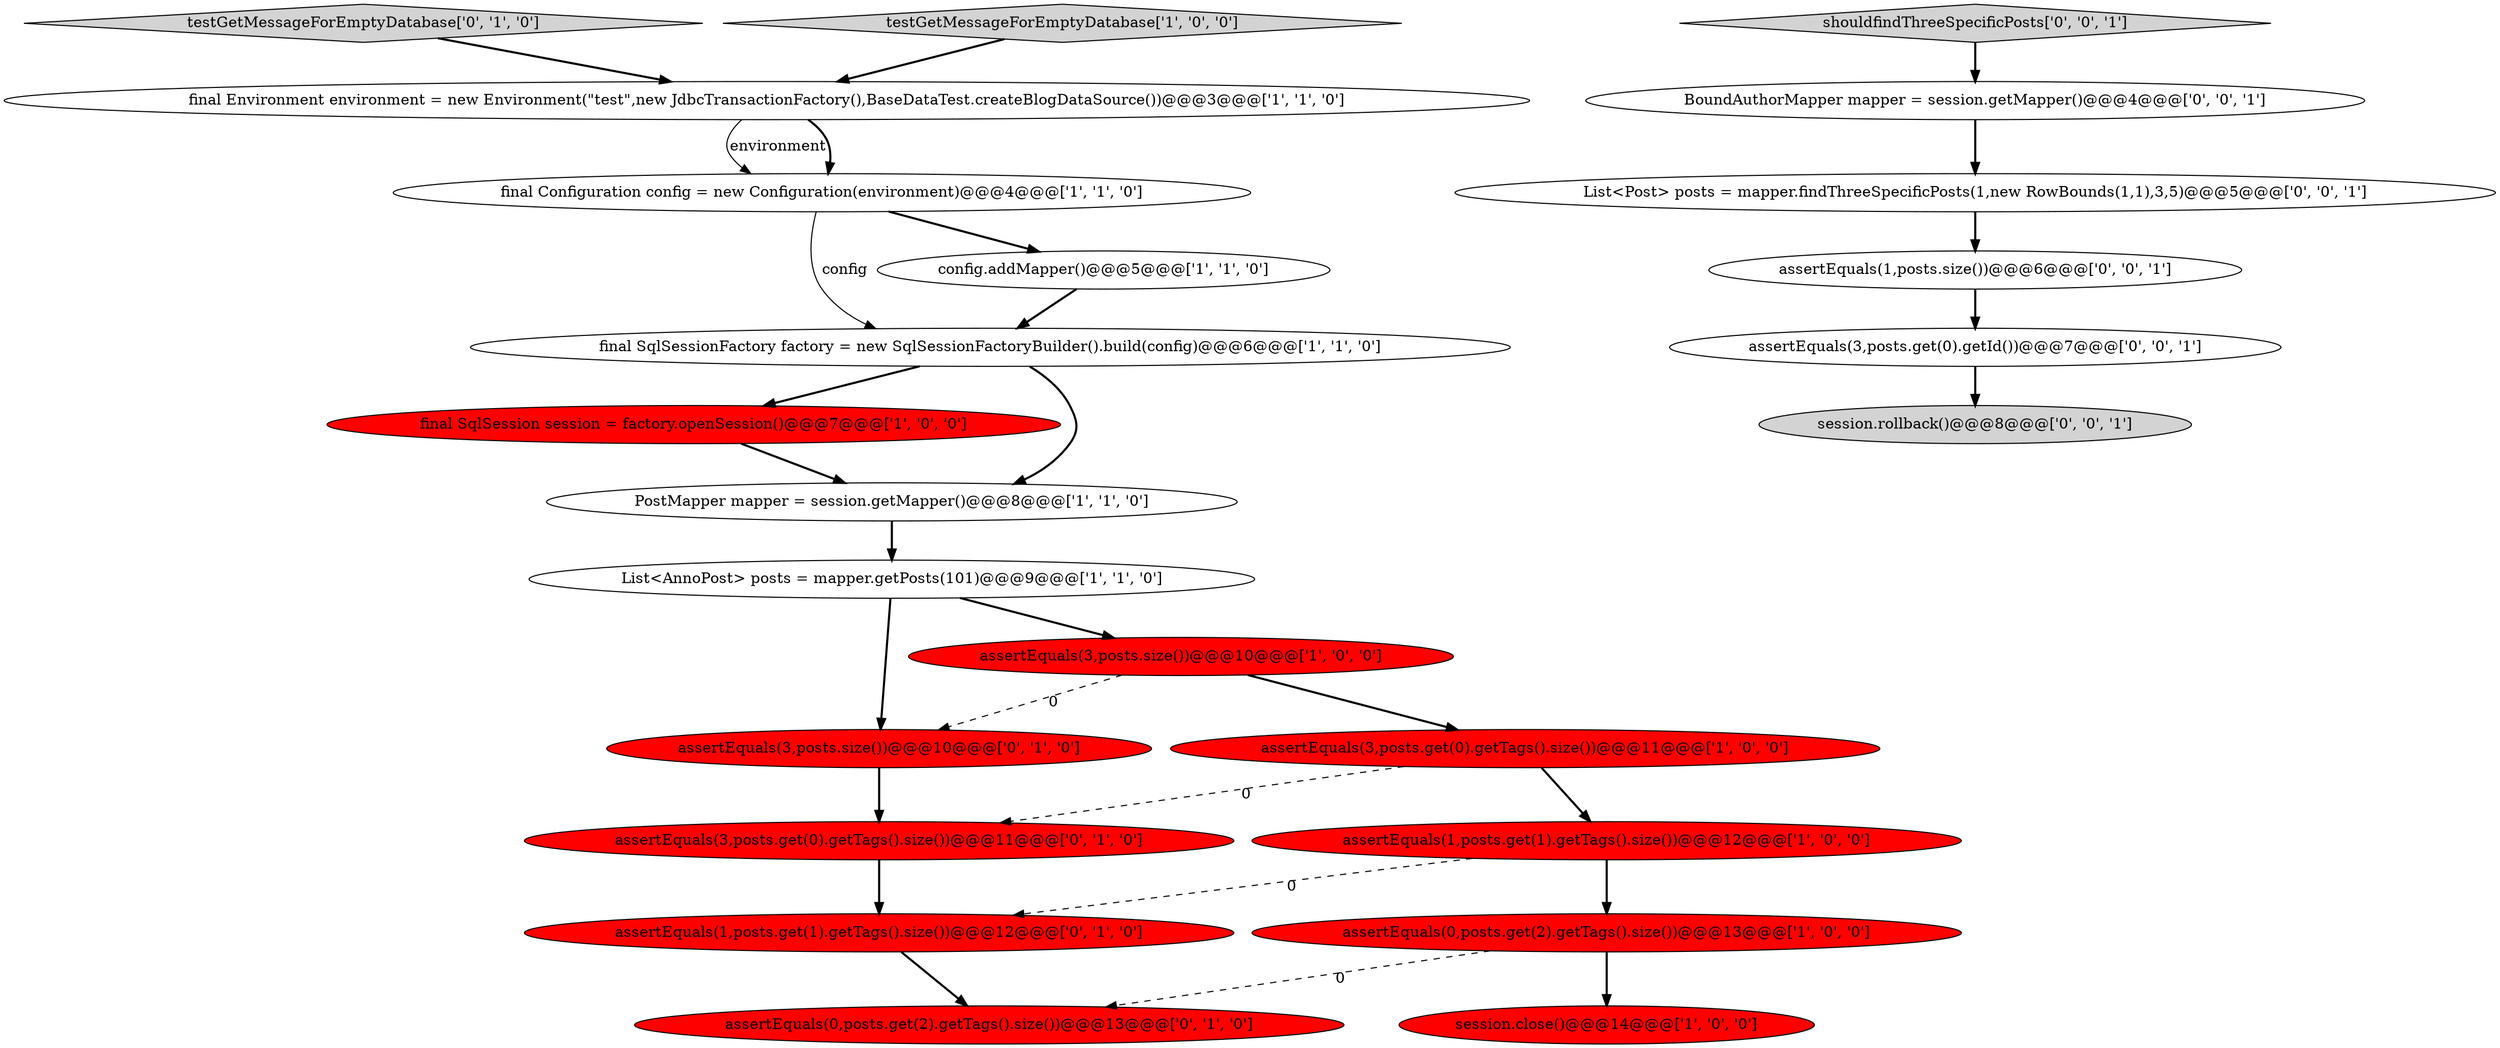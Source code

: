 digraph {
13 [style = filled, label = "testGetMessageForEmptyDatabase['0', '1', '0']", fillcolor = lightgray, shape = diamond image = "AAA0AAABBB2BBB"];
18 [style = filled, label = "assertEquals(3,posts.get(0).getId())@@@7@@@['0', '0', '1']", fillcolor = white, shape = ellipse image = "AAA0AAABBB3BBB"];
9 [style = filled, label = "testGetMessageForEmptyDatabase['1', '0', '0']", fillcolor = lightgray, shape = diamond image = "AAA0AAABBB1BBB"];
12 [style = filled, label = "final Environment environment = new Environment(\"test\",new JdbcTransactionFactory(),BaseDataTest.createBlogDataSource())@@@3@@@['1', '1', '0']", fillcolor = white, shape = ellipse image = "AAA0AAABBB1BBB"];
4 [style = filled, label = "List<AnnoPost> posts = mapper.getPosts(101)@@@9@@@['1', '1', '0']", fillcolor = white, shape = ellipse image = "AAA0AAABBB1BBB"];
22 [style = filled, label = "assertEquals(1,posts.size())@@@6@@@['0', '0', '1']", fillcolor = white, shape = ellipse image = "AAA0AAABBB3BBB"];
0 [style = filled, label = "assertEquals(1,posts.get(1).getTags().size())@@@12@@@['1', '0', '0']", fillcolor = red, shape = ellipse image = "AAA1AAABBB1BBB"];
11 [style = filled, label = "session.close()@@@14@@@['1', '0', '0']", fillcolor = red, shape = ellipse image = "AAA1AAABBB1BBB"];
14 [style = filled, label = "assertEquals(3,posts.size())@@@10@@@['0', '1', '0']", fillcolor = red, shape = ellipse image = "AAA1AAABBB2BBB"];
16 [style = filled, label = "assertEquals(0,posts.get(2).getTags().size())@@@13@@@['0', '1', '0']", fillcolor = red, shape = ellipse image = "AAA1AAABBB2BBB"];
3 [style = filled, label = "final Configuration config = new Configuration(environment)@@@4@@@['1', '1', '0']", fillcolor = white, shape = ellipse image = "AAA0AAABBB1BBB"];
21 [style = filled, label = "shouldfindThreeSpecificPosts['0', '0', '1']", fillcolor = lightgray, shape = diamond image = "AAA0AAABBB3BBB"];
23 [style = filled, label = "List<Post> posts = mapper.findThreeSpecificPosts(1,new RowBounds(1,1),3,5)@@@5@@@['0', '0', '1']", fillcolor = white, shape = ellipse image = "AAA0AAABBB3BBB"];
20 [style = filled, label = "BoundAuthorMapper mapper = session.getMapper()@@@4@@@['0', '0', '1']", fillcolor = white, shape = ellipse image = "AAA0AAABBB3BBB"];
15 [style = filled, label = "assertEquals(3,posts.get(0).getTags().size())@@@11@@@['0', '1', '0']", fillcolor = red, shape = ellipse image = "AAA1AAABBB2BBB"];
17 [style = filled, label = "assertEquals(1,posts.get(1).getTags().size())@@@12@@@['0', '1', '0']", fillcolor = red, shape = ellipse image = "AAA1AAABBB2BBB"];
10 [style = filled, label = "assertEquals(3,posts.size())@@@10@@@['1', '0', '0']", fillcolor = red, shape = ellipse image = "AAA1AAABBB1BBB"];
6 [style = filled, label = "assertEquals(0,posts.get(2).getTags().size())@@@13@@@['1', '0', '0']", fillcolor = red, shape = ellipse image = "AAA1AAABBB1BBB"];
19 [style = filled, label = "session.rollback()@@@8@@@['0', '0', '1']", fillcolor = lightgray, shape = ellipse image = "AAA0AAABBB3BBB"];
7 [style = filled, label = "final SqlSession session = factory.openSession()@@@7@@@['1', '0', '0']", fillcolor = red, shape = ellipse image = "AAA1AAABBB1BBB"];
1 [style = filled, label = "final SqlSessionFactory factory = new SqlSessionFactoryBuilder().build(config)@@@6@@@['1', '1', '0']", fillcolor = white, shape = ellipse image = "AAA0AAABBB1BBB"];
5 [style = filled, label = "PostMapper mapper = session.getMapper()@@@8@@@['1', '1', '0']", fillcolor = white, shape = ellipse image = "AAA0AAABBB1BBB"];
2 [style = filled, label = "config.addMapper()@@@5@@@['1', '1', '0']", fillcolor = white, shape = ellipse image = "AAA0AAABBB1BBB"];
8 [style = filled, label = "assertEquals(3,posts.get(0).getTags().size())@@@11@@@['1', '0', '0']", fillcolor = red, shape = ellipse image = "AAA1AAABBB1BBB"];
1->5 [style = bold, label=""];
4->10 [style = bold, label=""];
4->14 [style = bold, label=""];
3->1 [style = solid, label="config"];
0->6 [style = bold, label=""];
2->1 [style = bold, label=""];
8->15 [style = dashed, label="0"];
18->19 [style = bold, label=""];
12->3 [style = solid, label="environment"];
0->17 [style = dashed, label="0"];
1->7 [style = bold, label=""];
8->0 [style = bold, label=""];
15->17 [style = bold, label=""];
7->5 [style = bold, label=""];
22->18 [style = bold, label=""];
6->16 [style = dashed, label="0"];
13->12 [style = bold, label=""];
23->22 [style = bold, label=""];
21->20 [style = bold, label=""];
20->23 [style = bold, label=""];
3->2 [style = bold, label=""];
10->8 [style = bold, label=""];
6->11 [style = bold, label=""];
5->4 [style = bold, label=""];
14->15 [style = bold, label=""];
12->3 [style = bold, label=""];
9->12 [style = bold, label=""];
10->14 [style = dashed, label="0"];
17->16 [style = bold, label=""];
}
